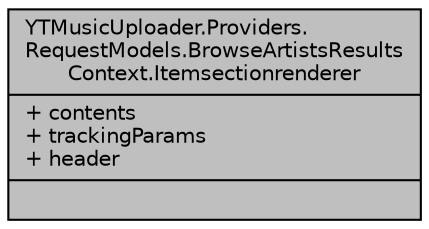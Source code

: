 digraph "YTMusicUploader.Providers.RequestModels.BrowseArtistsResultsContext.Itemsectionrenderer"
{
 // LATEX_PDF_SIZE
  edge [fontname="Helvetica",fontsize="10",labelfontname="Helvetica",labelfontsize="10"];
  node [fontname="Helvetica",fontsize="10",shape=record];
  Node1 [label="{YTMusicUploader.Providers.\lRequestModels.BrowseArtistsResults\lContext.Itemsectionrenderer\n|+ contents\l+ trackingParams\l+ header\l|}",height=0.2,width=0.4,color="black", fillcolor="grey75", style="filled", fontcolor="black",tooltip=" "];
}
